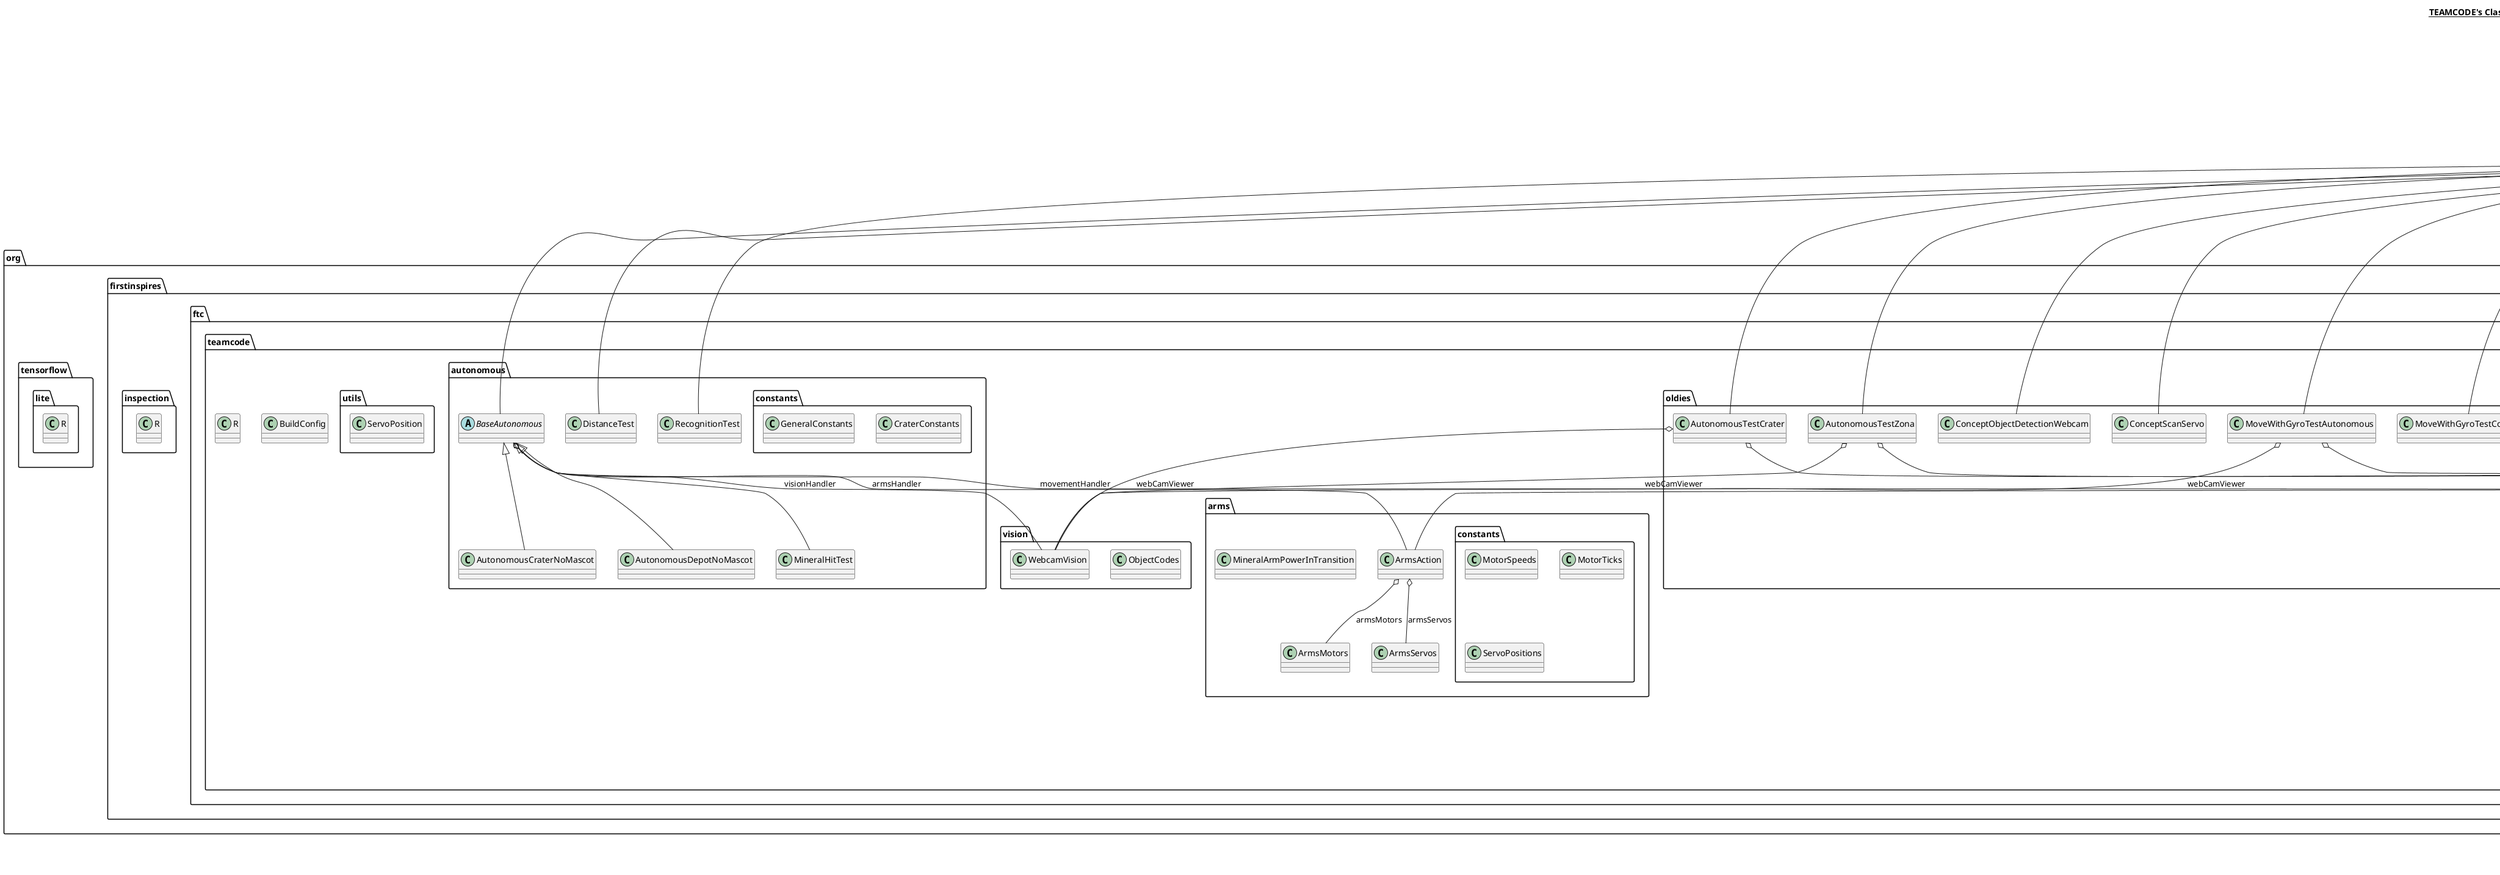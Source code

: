 @startuml

title __TEAMCODE's Class Diagram__\n

  package org.firstinspires.ftc.teamcode {
    package org.firstinspires.ftc.teamcode.movement {
      class AnglesList {
      }
    }
  }
  

  package org.firstinspires.ftc.teamcode {
    package org.firstinspires.ftc.teamcode.arms {
      class ArmsAction {
      }
    }
  }
  

  package org.firstinspires.ftc.teamcode {
    package org.firstinspires.ftc.teamcode.arms {
      class ArmsMotors {
      }
    }
  }
  

  package org.firstinspires.ftc.teamcode {
    package org.firstinspires.ftc.teamcode.arms {
      class ArmsServos {
      }
    }
  }
  

  package org.firstinspires.ftc.teamcode {
    package org.firstinspires.ftc.teamcode.movement {
      class AsympthoticalPower {
      }
    }
  }
  

  package org.firstinspires.ftc.teamcode {
    package org.firstinspires.ftc.teamcode.autonomous {
      class AutonomousCraterNoMascot {
      }
    }
  }
  

  package org.firstinspires.ftc.teamcode {
    package org.firstinspires.ftc.teamcode.autonomous {
      class AutonomousDepotNoMascot {
      }
    }
  }
  

  package org.firstinspires.ftc.teamcode {
    package org.firstinspires.ftc.teamcode.oldies {
      class AutonomousTestCrater {
      }
    }
  }
  

  package org.firstinspires.ftc.teamcode {
    package org.firstinspires.ftc.teamcode.oldies {
      class AutonomousTestZona {
      }
    }
  }
  

  package org.firstinspires.ftc.teamcode {
    package org.firstinspires.ftc.teamcode.autonomous {
      abstract class BaseAutonomous {
      }
    }
  }
  

  package org.firstinspires.ftc.teamcode {
    package org.firstinspires.ftc.teamcode.teleop {
      abstract class BaseTeleOp {
      }
    }
  }
  

  package org.firstinspires.ftc.teamcode {
    class BuildConfig {
    }
  }
  

  package org.firstinspires.ftc.teamcode {
    package org.firstinspires.ftc.teamcode.teleop {
      package org.firstinspires.ftc.teamcode.teleop.buttons {
        abstract class Button {
        }
      }
    }
  }
  

  package org.firstinspires.ftc.teamcode {
    package org.firstinspires.ftc.teamcode.teleop {
      package org.firstinspires.ftc.teamcode.teleop.buttons {
        abstract class ButtonAction {
        }
      }
    }
  }
  

  package org.firstinspires.ftc.teamcode {
    package org.firstinspires.ftc.teamcode.teleop {
      package org.firstinspires.ftc.teamcode.teleop.buttons {
        class ButtonNames {
        }
      }
    }
  }
  

  package org.firstinspires.ftc.teamcode {
    package org.firstinspires.ftc.teamcode.oldies {
      class ConceptObjectDetectionWebcam {
      }
    }
  }
  

  package org.firstinspires.ftc.teamcode {
    package org.firstinspires.ftc.teamcode.oldies {
      class ConceptScanServo {
      }
    }
  }
  

  package org.firstinspires.ftc.teamcode {
    package org.firstinspires.ftc.teamcode.movement {
      class Constants {
      }
    }
  }
  

  package org.firstinspires.ftc.teamcode {
    package org.firstinspires.ftc.teamcode.autonomous {
      package org.firstinspires.ftc.teamcode.autonomous.constants {
        class CraterConstants {
        }
      }
    }
  }
  

  package org.firstinspires.ftc.teamcode {
    package org.firstinspires.ftc.teamcode.movement {
      package org.firstinspires.ftc.teamcode.movement.deprecated {
        class Direction {
        }
      }
    }
  }
  

  package org.firstinspires.ftc.teamcode {
    package org.firstinspires.ftc.teamcode.movement {
      class DirectionCodes {
      }
    }
  }
  

  package org.firstinspires.ftc.teamcode {
    package org.firstinspires.ftc.teamcode.movement {
      package org.firstinspires.ftc.teamcode.movement.deprecated {
        class DirectionsList {
        }
      }
    }
  }
  

  package org.firstinspires.ftc.teamcode {
    package org.firstinspires.ftc.teamcode.autonomous {
      class DistanceTest {
      }
    }
  }
  

  package org.firstinspires.ftc.teamcode {
    package org.firstinspires.ftc.teamcode.autonomous {
      package org.firstinspires.ftc.teamcode.autonomous.constants {
        class GeneralConstants {
        }
      }
    }
  }
  

  package org.firstinspires.ftc.teamcode {
    package org.firstinspires.ftc.teamcode.AutonomousOld {
      class HWPTest {
      }
    }
  }
  

  package org.firstinspires.ftc.teamcode {
    package org.firstinspires.ftc.teamcode.AutonomousOld {
      class HardwarePushbot {
      }
    }
  }
  

  package org.firstinspires.ftc.teamcode {
    package org.firstinspires.ftc.teamcode.oldies {
      class HardwareTeleOp {
      }
    }
  }
  

  package org.firstinspires.ftc.teamcode {
    package org.firstinspires.ftc.teamcode.movement {
      package org.firstinspires.ftc.teamcode.movement.deprecated {
        class Interval {
        }
      }
    }
  }
  

  package org.firstinspires.ftc.teamcode {
    package org.firstinspires.ftc.teamcode.movement {
      package org.firstinspires.ftc.teamcode.movement.deprecated {
        class Limits {
        }
      }
    }
  }
  

  package org.firstinspires.ftc.teamcode {
    package org.firstinspires.ftc.teamcode.arms {
      class MineralArmPowerInTransition {
      }
    }
  }
  

  package org.firstinspires.ftc.teamcode {
    package org.firstinspires.ftc.teamcode.autonomous {
      class MineralHitTest {
      }
    }
  }
  

  package org.firstinspires.ftc.teamcode {
    package org.firstinspires.ftc.teamcode.arms {
      package org.firstinspires.ftc.teamcode.arms.constants {
        class MotorSpeeds {
        }
      }
    }
  }
  

  package org.firstinspires.ftc.teamcode {
    package org.firstinspires.ftc.teamcode.arms {
      package org.firstinspires.ftc.teamcode.arms.constants {
        class MotorTicks {
        }
      }
    }
  }
  

  package org.firstinspires.ftc.teamcode {
    package org.firstinspires.ftc.teamcode.movement {
      class MoveWithGyro {
      }
    }
  }
  

  package org.firstinspires.ftc.teamcode {
    package org.firstinspires.ftc.teamcode.oldies {
      class MoveWithGyroTestAutonomous {
      }
    }
  }
  

  package org.firstinspires.ftc.teamcode {
    package org.firstinspires.ftc.teamcode.oldies {
      class MoveWithGyroTestControlled {
      }
    }
  }
  

  package org.firstinspires.ftc.teamcode {
    package org.firstinspires.ftc.teamcode.movement {
      package org.firstinspires.ftc.teamcode.movement.deprecated {
        class Movement {
        }
      }
    }
  }
  

  package org.firstinspires.ftc.teamcode {
    package org.firstinspires.ftc.teamcode.movement {
      class MovementMotors {
      }
    }
  }
  

  package org.firstinspires.ftc.teamcode {
    package org.firstinspires.ftc.teamcode.vision {
      class ObjectCodes {
      }
    }
  }
  

  package org.firstinspires.ftc.teamcode {
    package org.firstinspires.ftc.teamcode.movement {
      class Power {
      }
    }
  }
  

  package com.qualcomm.hardware {
    class R {
    }
  }
  

  package com.google.ftcresearch.tfod {
    class R {
    }
  }
  

  package com.google.blocks {
    class R {
    }
  }
  

  package org.firstinspires.inspection {
    class R {
    }
  }
  

  package com.qualcomm.ftccommon {
    class R {
    }
  }
  

  package org.tensorflow.lite {
    class R {
    }
  }
  

  package com.qualcomm.robotcore {
    class R {
    }
  }
  

  package com.qualcomm.WirelessP2p {
    class R {
    }
  }
  

  package com.qualcomm.ftcrobotcontroller {
    class R {
    }
  }
  

  package org.firstinspires.ftc.teamcode {
    class R {
    }
  }
  

  package org.firstinspires.ftc.teamcode {
    package org.firstinspires.ftc.teamcode.autonomous {
      class RecognitionTest {
      }
    }
  }
  

  package org.firstinspires.ftc.teamcode {
    package org.firstinspires.ftc.teamcode.oldies {
      class SensorBNO055IMU {
      }
    }
  }
  

  package org.firstinspires.ftc.teamcode {
    package org.firstinspires.ftc.teamcode.oldies {
      class SensorBNO055IMUCalibration {
      }
    }
  }
  

  package org.firstinspires.ftc.teamcode {
    package org.firstinspires.ftc.teamcode.utils {
      class ServoPosition {
      }
    }
  }
  

  package org.firstinspires.ftc.teamcode {
    package org.firstinspires.ftc.teamcode.arms {
      package org.firstinspires.ftc.teamcode.arms.constants {
        class ServoPositions {
        }
      }
    }
  }
  

  package org.firstinspires.ftc.teamcode {
    package org.firstinspires.ftc.teamcode.movement {
      class Signs {
      }
    }
  }
  

  package org.firstinspires.ftc.teamcode {
    package org.firstinspires.ftc.teamcode.oldies {
      class TeleOP {
      }
    }
  }
  

  package org.firstinspires.ftc.teamcode {
    package org.firstinspires.ftc.teamcode.teleop {
      class TeleOpBruteForce {
      }
    }
  }
  

  package org.firstinspires.ftc.teamcode {
    package org.firstinspires.ftc.teamcode.oldies {
      class TestObjectDetectionWebcam {
      }
    }
  }
  

  package org.firstinspires.ftc.teamcode {
    package org.firstinspires.ftc.teamcode.teleop {
      class Utils {
      }
    }
  }
  

  package org.firstinspires.ftc.teamcode {
    package org.firstinspires.ftc.teamcode.vision {
      class WebcamVision {
      }
    }
  }
  

  package org.firstinspires.ftc.teamcode {
    package org.firstinspires.ftc.teamcode.oldies {
      class gyrotestauto {
      }
    }
  }
  

  package org.firstinspires.ftc.teamcode {
    package org.firstinspires.ftc.teamcode.AutonomousOld {
      class mainAuto {
      }
    }
  }
  

  package org.firstinspires.ftc.teamcode {
    package org.firstinspires.ftc.teamcode.AutonomousOld {
      class mainAuto2 {
      }
    }
  }
  

  package org.firstinspires.ftc.teamcode {
    package org.firstinspires.ftc.teamcode.oldies {
      class servoplm {
      }
    }
  }
  

  package org.firstinspires.ftc.teamcode {
    package org.firstinspires.ftc.teamcode.AutonomousOld {
      class test {
      }
    }
  }
  

  package org.firstinspires.ftc.teamcode {
    package org.firstinspires.ftc.teamcode.oldies {
      class testgyroandencoders {
      }
    }
  }
  

  package org.firstinspires.ftc.teamcode {
    package org.firstinspires.ftc.teamcode.oldies {
      class tryHard {
      }
    }
  }
  

  package org.firstinspires.ftc.teamcode {
    package org.firstinspires.ftc.teamcode.oldies {
      class vuforia {
      }
    }
  }
  

  package org.firstinspires.ftc.teamcode {
    package org.firstinspires.ftc.teamcode.AutonomousOld {
      class vuforiaa {
      }
    }
  }
  

  AnglesList -up-|> ArrayList
  ArmsAction o-- ArmsServos : armsServos
  ArmsAction o-- ArmsMotors : armsMotors
  AutonomousCraterNoMascot -up-|> BaseAutonomous
  AutonomousDepotNoMascot -up-|> BaseAutonomous
  AutonomousTestCrater -up-|> LinearOpMode
  AutonomousTestCrater o-- MoveWithGyro : movement
  AutonomousTestCrater o-- WebcamVision : webCamViewer
  AutonomousTestZona -up-|> LinearOpMode
  AutonomousTestZona o-- MoveWithGyro : movement
  AutonomousTestZona o-- WebcamVision : webCamViewer
  BaseAutonomous -up-|> LinearOpMode
  BaseAutonomous o-- MoveWithGyro : movementHandler
  BaseAutonomous o-- ArmsAction : armsHandler
  BaseAutonomous o-- WebcamVision : visionHandler
  BaseTeleOp -up-|> LinearOpMode
  BaseTeleOp o-- MoveWithGyro : movementHandler
  BaseTeleOp o-- ArmsAction : armsHandler
  Button o-- ButtonAction : action
  ConceptObjectDetectionWebcam -up-|> LinearOpMode
  ConceptScanServo -up-|> LinearOpMode
  DirectionsList -up-|> ArrayList
  DistanceTest -up-|> LinearOpMode
  HWPTest -up-|> LinearOpMode
  HWPTest o-- HardwarePushbot : robot
  MineralHitTest -up-|> BaseAutonomous
  MoveWithGyro o-- AsympthoticalPower : movementPower
  MoveWithGyro o-- MovementMotors : movementMotors
  MoveWithGyroTestAutonomous -up-|> LinearOpMode
  MoveWithGyroTestAutonomous o-- MoveWithGyro : movement
  MoveWithGyroTestAutonomous o-- WebcamVision : webCamViewer
  MoveWithGyroTestControlled -up-|> LinearOpMode
  MovementMotors o-- Power : WEIGHT_CORRECTIONS
  RecognitionTest -up-|> LinearOpMode
  SensorBNO055IMU -up-|> LinearOpMode
  SensorBNO055IMUCalibration -up-|> LinearOpMode
  TeleOP -up-|> LinearOpMode
  TeleOP o-- MoveWithGyro : movement
  TeleOpBruteForce -up-|> BaseTeleOp
  TestObjectDetectionWebcam -up-|> LinearOpMode
  gyrotestauto -up-|> LinearOpMode
  mainAuto -up-|> LinearOpMode
  mainAuto o-- HardwarePushbot : robot
  mainAuto2 -up-|> LinearOpMode
  mainAuto2 o-- HardwarePushbot : robot
  servoplm -up-|> LinearOpMode
  test -up-|> LinearOpMode
  testgyroandencoders -up-|> LinearOpMode
  testgyroandencoders o-- MovementMotors : movementMotors
  tryHard -up-|> LinearOpMode
  tryHard o-- HardwareTeleOp : robot
  vuforia -up-|> LinearOpMode
  vuforiaa -up-|> LinearOpMode


right footer


PlantUML diagram generated by SketchIt! (https://bitbucket.org/pmesmeur/sketch.it)
For more information about this tool, please contact philippe.mesmeur@gmail.com
endfooter

@enduml
